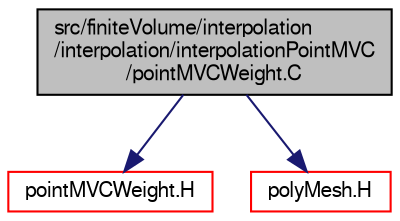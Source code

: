 digraph "src/finiteVolume/interpolation/interpolation/interpolationPointMVC/pointMVCWeight.C"
{
  bgcolor="transparent";
  edge [fontname="FreeSans",fontsize="10",labelfontname="FreeSans",labelfontsize="10"];
  node [fontname="FreeSans",fontsize="10",shape=record];
  Node0 [label="src/finiteVolume/interpolation\l/interpolation/interpolationPointMVC\l/pointMVCWeight.C",height=0.2,width=0.4,color="black", fillcolor="grey75", style="filled", fontcolor="black"];
  Node0 -> Node1 [color="midnightblue",fontsize="10",style="solid",fontname="FreeSans"];
  Node1 [label="pointMVCWeight.H",height=0.2,width=0.4,color="red",URL="$a03857.html"];
  Node0 -> Node186 [color="midnightblue",fontsize="10",style="solid",fontname="FreeSans"];
  Node186 [label="polyMesh.H",height=0.2,width=0.4,color="red",URL="$a11630.html"];
}
